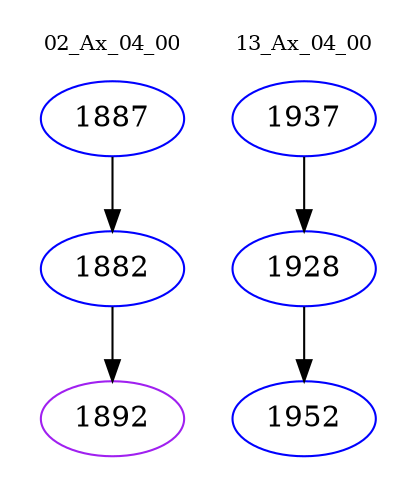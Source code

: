 digraph{
subgraph cluster_0 {
color = white
label = "02_Ax_04_00";
fontsize=10;
T0_1887 [label="1887", color="blue"]
T0_1887 -> T0_1882 [color="black"]
T0_1882 [label="1882", color="blue"]
T0_1882 -> T0_1892 [color="black"]
T0_1892 [label="1892", color="purple"]
}
subgraph cluster_1 {
color = white
label = "13_Ax_04_00";
fontsize=10;
T1_1937 [label="1937", color="blue"]
T1_1937 -> T1_1928 [color="black"]
T1_1928 [label="1928", color="blue"]
T1_1928 -> T1_1952 [color="black"]
T1_1952 [label="1952", color="blue"]
}
}

